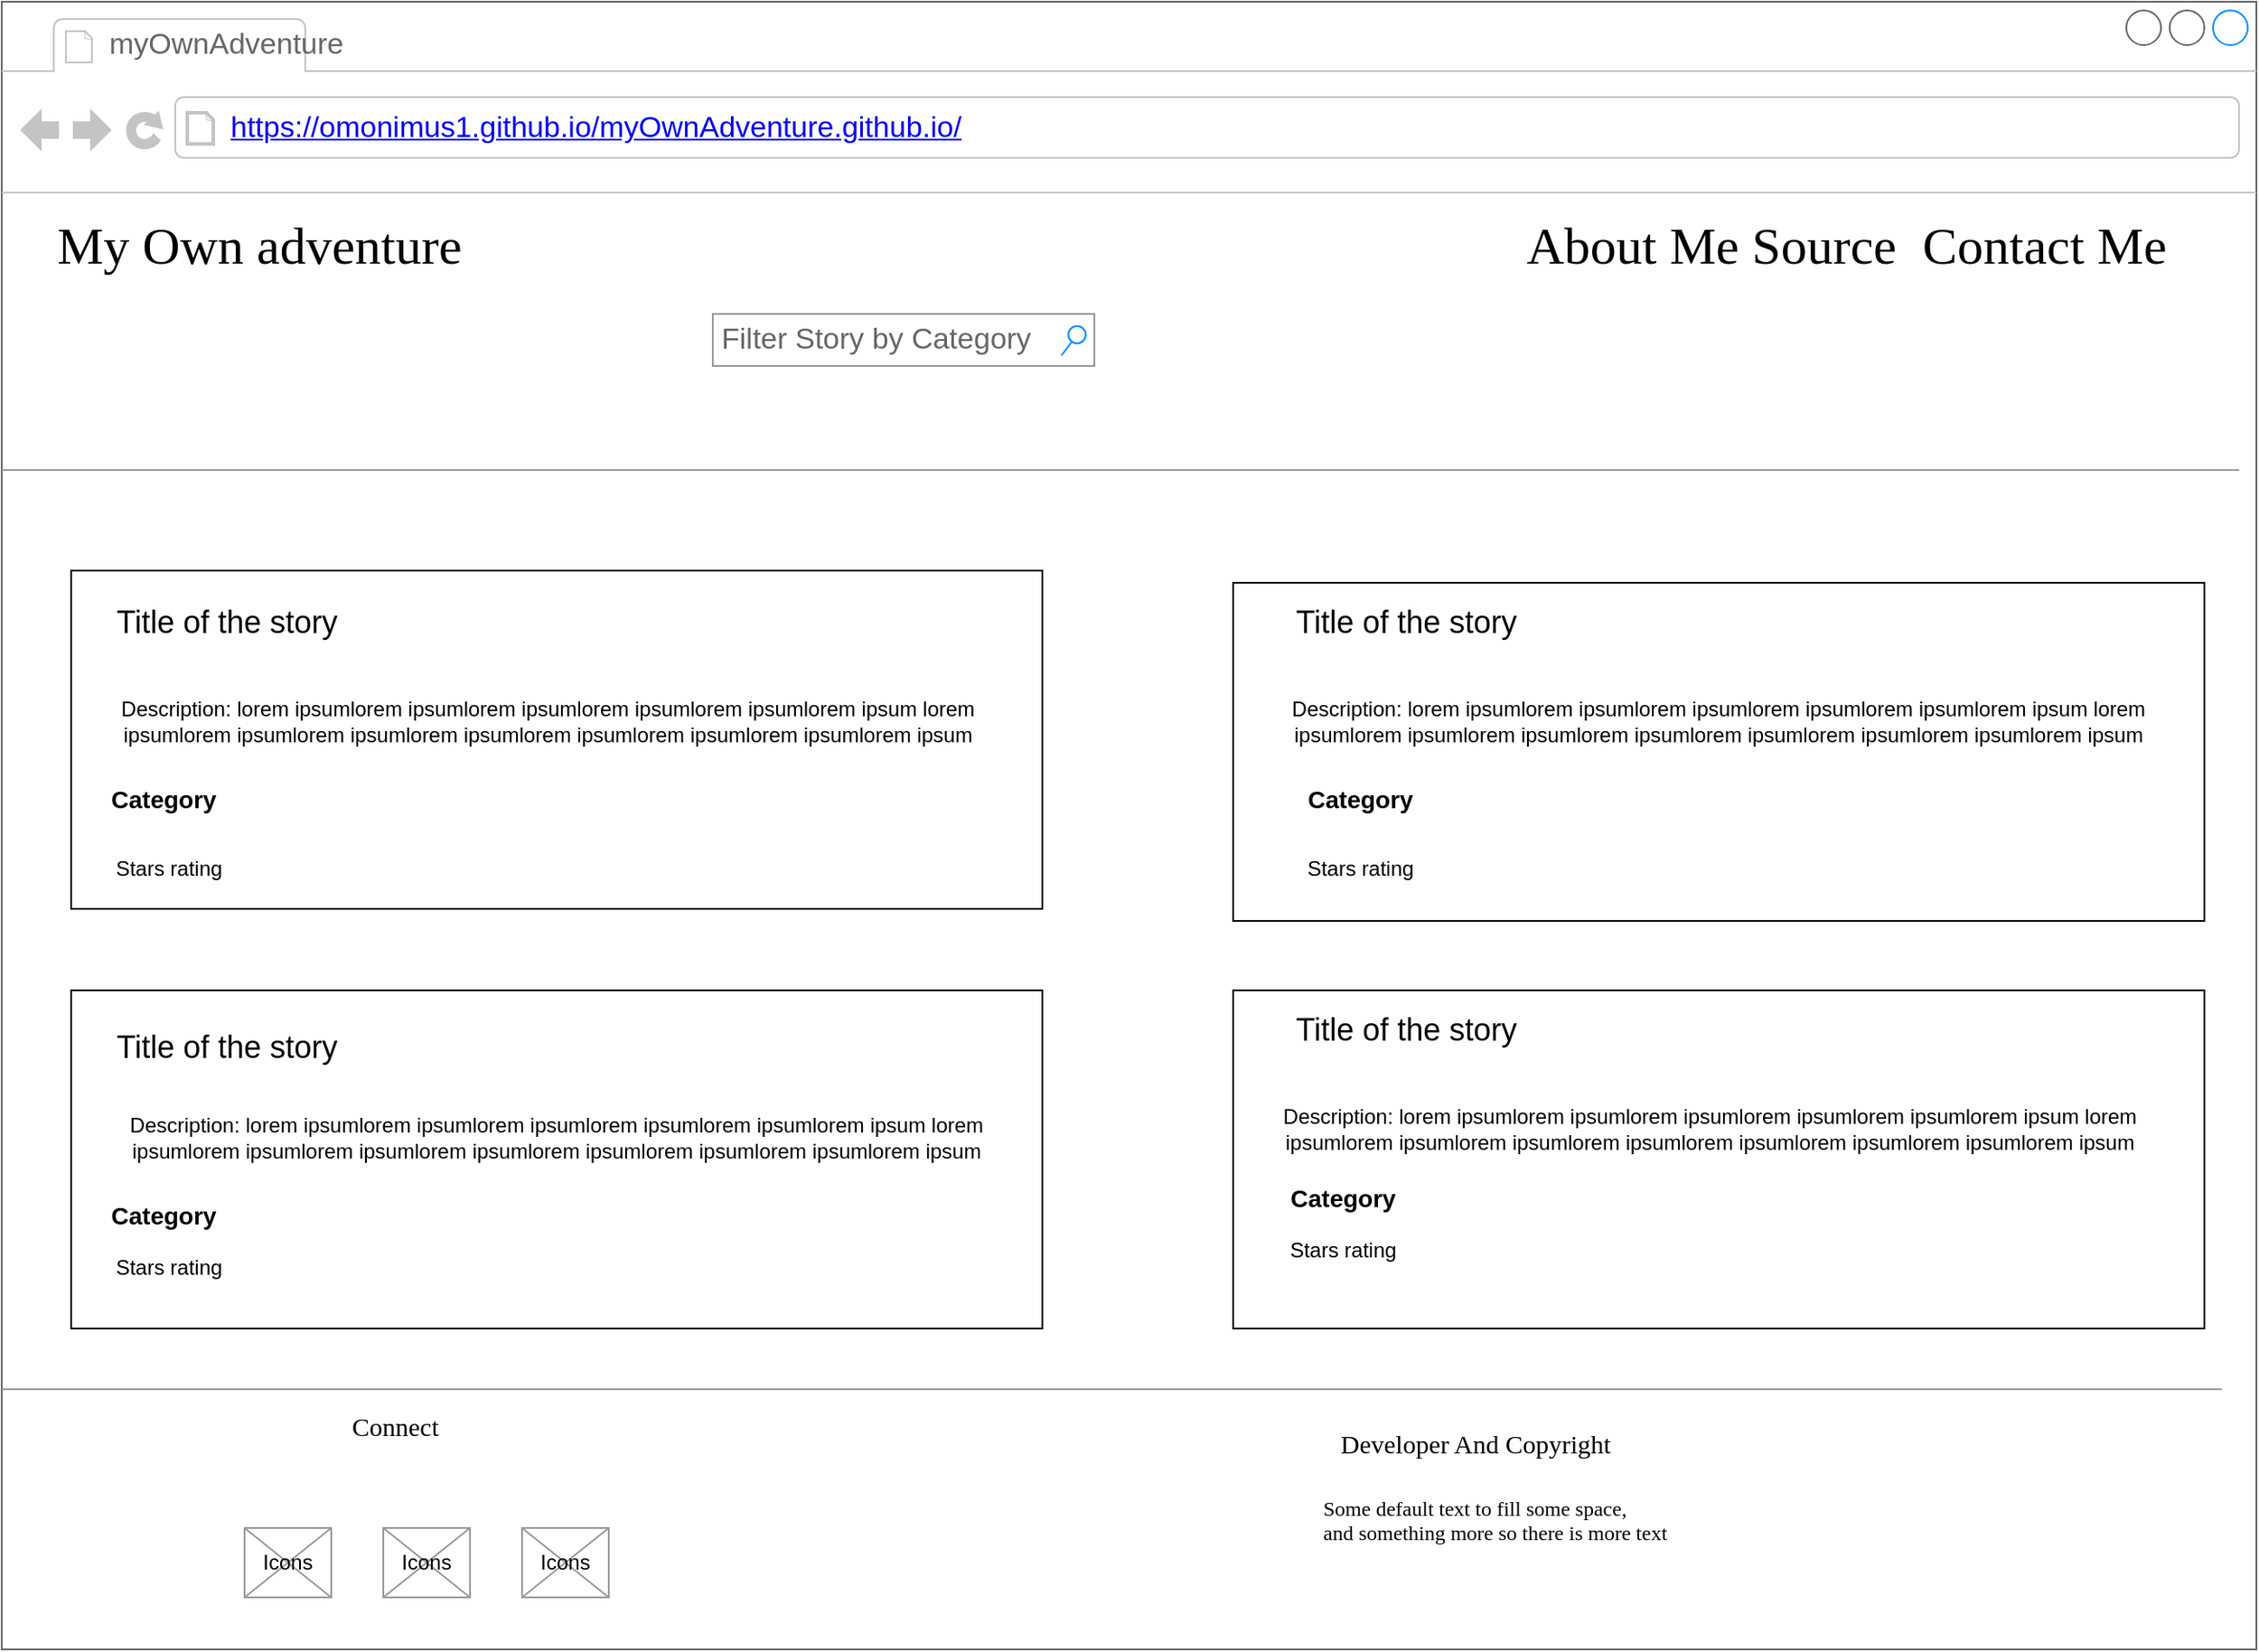 <mxfile version="12.7.6" type="github">
  <diagram name="Page-1" id="2cc2dc42-3aac-f2a9-1cec-7a8b7cbee084">
    <mxGraphModel dx="3882" dy="1228" grid="1" gridSize="10" guides="1" tooltips="1" connect="1" arrows="1" fold="1" page="1" pageScale="1" pageWidth="1100" pageHeight="850" background="#ffffff" math="0" shadow="0">
      <root>
        <mxCell id="0" />
        <mxCell id="1" parent="0" />
        <mxCell id="7026571954dc6520-1" value="" style="strokeWidth=1;shadow=0;dashed=0;align=center;html=1;shape=mxgraph.mockup.containers.browserWindow;rSize=0;strokeColor=#666666;mainText=,;recursiveResize=0;rounded=0;labelBackgroundColor=none;fontFamily=Verdana;fontSize=12" parent="1" vertex="1">
          <mxGeometry x="-280" y="20" width="1300" height="950" as="geometry" />
        </mxCell>
        <mxCell id="7026571954dc6520-2" value="myOwnAdventure" style="strokeWidth=1;shadow=0;dashed=0;align=center;html=1;shape=mxgraph.mockup.containers.anchor;fontSize=17;fontColor=#666666;align=left;" parent="7026571954dc6520-1" vertex="1">
          <mxGeometry x="60" y="12" width="110" height="26" as="geometry" />
        </mxCell>
        <mxCell id="7026571954dc6520-3" value="&lt;a href=&quot;https://omonimus1.github.io/myOwnAdventure.github.io/&quot;&gt;https://omonimus1.github.io/myOwnAdventure.github.io/&lt;/a&gt;" style="strokeWidth=1;shadow=0;dashed=0;align=center;html=1;shape=mxgraph.mockup.containers.anchor;rSize=0;fontSize=17;fontColor=#666666;align=left;" parent="7026571954dc6520-1" vertex="1">
          <mxGeometry x="130" y="60" width="250" height="26" as="geometry" />
        </mxCell>
        <mxCell id="7026571954dc6520-4" value="My Own adventure&amp;nbsp; &amp;nbsp; &amp;nbsp; &amp;nbsp; &amp;nbsp; &amp;nbsp; &amp;nbsp; &amp;nbsp; &amp;nbsp; &amp;nbsp; &amp;nbsp; &amp;nbsp; &amp;nbsp; &amp;nbsp; &amp;nbsp; &amp;nbsp; &amp;nbsp; &amp;nbsp; &amp;nbsp; &amp;nbsp; &amp;nbsp; &amp;nbsp; &amp;nbsp; &amp;nbsp; &amp;nbsp; &amp;nbsp; &amp;nbsp;" style="text;html=1;points=[];align=left;verticalAlign=top;spacingTop=-4;fontSize=30;fontFamily=Verdana" parent="7026571954dc6520-1" vertex="1">
          <mxGeometry x="30" y="120" width="240" height="50" as="geometry" />
        </mxCell>
        <mxCell id="7026571954dc6520-14" value="Filter Story by Category" style="strokeWidth=1;shadow=0;dashed=0;align=center;html=1;shape=mxgraph.mockup.forms.searchBox;strokeColor=#999999;mainText=;strokeColor2=#008cff;fontColor=#666666;fontSize=17;align=left;spacingLeft=3;rounded=0;labelBackgroundColor=none;" parent="7026571954dc6520-1" vertex="1">
          <mxGeometry x="410" y="180" width="220" height="30" as="geometry" />
        </mxCell>
        <mxCell id="7026571954dc6520-15" value="" style="verticalLabelPosition=bottom;shadow=0;dashed=0;align=center;html=1;verticalAlign=top;strokeWidth=1;shape=mxgraph.mockup.markup.line;strokeColor=#999999;rounded=0;labelBackgroundColor=none;fillColor=#ffffff;fontFamily=Verdana;fontSize=12;fontColor=#000000;" parent="7026571954dc6520-1" vertex="1">
          <mxGeometry y="260" width="1290" height="20" as="geometry" />
        </mxCell>
        <mxCell id="7026571954dc6520-20" value="Some default text to fill some space, and&amp;nbsp;&lt;span&gt;something more so there is more text&lt;/span&gt;" style="text;html=1;points=[];align=left;verticalAlign=top;spacingTop=-4;fontSize=12;fontFamily=Verdana;whiteSpace=wrap;" parent="7026571954dc6520-1" vertex="1">
          <mxGeometry x="760" y="859" width="240" height="40" as="geometry" />
        </mxCell>
        <mxCell id="7026571954dc6520-21" value="" style="verticalLabelPosition=bottom;shadow=0;dashed=0;align=center;html=1;verticalAlign=top;strokeWidth=1;shape=mxgraph.mockup.markup.line;strokeColor=#999999;rounded=0;labelBackgroundColor=none;fillColor=#ffffff;fontFamily=Verdana;fontSize=12;fontColor=#000000;" parent="7026571954dc6520-1" vertex="1">
          <mxGeometry y="790" width="1280" height="20" as="geometry" />
        </mxCell>
        <mxCell id="7026571954dc6520-22" value="" style="verticalLabelPosition=bottom;shadow=0;dashed=0;align=center;html=1;verticalAlign=top;strokeWidth=1;shape=mxgraph.mockup.graphics.simpleIcon;strokeColor=#999999;fillColor=#ffffff;rounded=0;labelBackgroundColor=none;fontFamily=Verdana;fontSize=12;fontColor=#000000;" parent="7026571954dc6520-1" vertex="1">
          <mxGeometry x="220" y="880" width="50" height="40" as="geometry" />
        </mxCell>
        <mxCell id="7026571954dc6520-31" value="Connect&amp;nbsp;" style="text;html=1;points=[];align=left;verticalAlign=top;spacingTop=-4;fontSize=15;fontFamily=Verdana" parent="7026571954dc6520-1" vertex="1">
          <mxGeometry x="200" y="810" width="70" height="30" as="geometry" />
        </mxCell>
        <mxCell id="7026571954dc6520-32" value="Developer And Copyright" style="text;html=1;points=[];align=left;verticalAlign=top;spacingTop=-4;fontSize=15;fontFamily=Verdana" parent="7026571954dc6520-1" vertex="1">
          <mxGeometry x="770" y="820" width="170" height="30" as="geometry" />
        </mxCell>
        <mxCell id="wIods1u7_9_9RJ0zmhsb-2" value="" style="verticalLabelPosition=bottom;shadow=0;dashed=0;align=center;html=1;verticalAlign=top;strokeWidth=1;shape=mxgraph.mockup.graphics.simpleIcon;strokeColor=#999999;fillColor=#ffffff;rounded=0;labelBackgroundColor=none;fontFamily=Verdana;fontSize=12;fontColor=#000000;" parent="7026571954dc6520-1" vertex="1">
          <mxGeometry x="300" y="880" width="50" height="40" as="geometry" />
        </mxCell>
        <mxCell id="wIods1u7_9_9RJ0zmhsb-3" value="" style="verticalLabelPosition=bottom;shadow=0;dashed=0;align=center;html=1;verticalAlign=top;strokeWidth=1;shape=mxgraph.mockup.graphics.simpleIcon;strokeColor=#999999;fillColor=#ffffff;rounded=0;labelBackgroundColor=none;fontFamily=Verdana;fontSize=12;fontColor=#000000;" parent="7026571954dc6520-1" vertex="1">
          <mxGeometry x="140" y="880" width="50" height="40" as="geometry" />
        </mxCell>
        <mxCell id="wIods1u7_9_9RJ0zmhsb-7" value="&lt;span style=&quot;font-family: &amp;#34;verdana&amp;#34; ; font-size: 30px ; text-align: left ; white-space: nowrap&quot;&gt;&amp;nbsp;About Me Source&amp;nbsp; Contact Me&lt;/span&gt;" style="text;html=1;strokeColor=none;fillColor=none;align=center;verticalAlign=middle;whiteSpace=wrap;rounded=0;" parent="7026571954dc6520-1" vertex="1">
          <mxGeometry x="870" y="120" width="380" height="40" as="geometry" />
        </mxCell>
        <mxCell id="wIods1u7_9_9RJ0zmhsb-8" value="" style="rounded=0;whiteSpace=wrap;html=1;" parent="7026571954dc6520-1" vertex="1">
          <mxGeometry x="710" y="335" width="560" height="195" as="geometry" />
        </mxCell>
        <mxCell id="wIods1u7_9_9RJ0zmhsb-9" value="&lt;font style=&quot;font-size: 18px&quot;&gt;Title of the story&lt;/font&gt;" style="text;html=1;strokeColor=none;fillColor=none;align=center;verticalAlign=middle;whiteSpace=wrap;rounded=0;" parent="7026571954dc6520-1" vertex="1">
          <mxGeometry x="730" y="345" width="160" height="25" as="geometry" />
        </mxCell>
        <mxCell id="wIods1u7_9_9RJ0zmhsb-10" value="Description: lorem ipsumlorem ipsumlorem ipsumlorem ipsumlorem ipsumlorem ipsum lorem ipsumlorem ipsumlorem ipsumlorem ipsumlorem ipsumlorem ipsumlorem ipsumlorem ipsum" style="text;html=1;strokeColor=none;fillColor=none;align=center;verticalAlign=middle;whiteSpace=wrap;rounded=0;" parent="7026571954dc6520-1" vertex="1">
          <mxGeometry x="725" y="380" width="530" height="70" as="geometry" />
        </mxCell>
        <mxCell id="wIods1u7_9_9RJ0zmhsb-11" value="&lt;b&gt;&lt;font style=&quot;font-size: 14px&quot;&gt;Category&lt;/font&gt;&lt;/b&gt;" style="text;html=1;strokeColor=none;fillColor=none;align=center;verticalAlign=middle;whiteSpace=wrap;rounded=0;" parent="7026571954dc6520-1" vertex="1">
          <mxGeometry x="747" y="440" width="73" height="40" as="geometry" />
        </mxCell>
        <mxCell id="wIods1u7_9_9RJ0zmhsb-12" value="Stars rating" style="text;html=1;strokeColor=none;fillColor=none;align=center;verticalAlign=middle;whiteSpace=wrap;rounded=0;" parent="7026571954dc6520-1" vertex="1">
          <mxGeometry x="747" y="480" width="73" height="40" as="geometry" />
        </mxCell>
        <mxCell id="wIods1u7_9_9RJ0zmhsb-13" value="" style="rounded=0;whiteSpace=wrap;html=1;" parent="7026571954dc6520-1" vertex="1">
          <mxGeometry x="40" y="328" width="560" height="195" as="geometry" />
        </mxCell>
        <mxCell id="wIods1u7_9_9RJ0zmhsb-14" value="" style="rounded=0;whiteSpace=wrap;html=1;" parent="7026571954dc6520-1" vertex="1">
          <mxGeometry x="40" y="570" width="560" height="195" as="geometry" />
        </mxCell>
        <mxCell id="wIods1u7_9_9RJ0zmhsb-15" value="" style="rounded=0;whiteSpace=wrap;html=1;" parent="7026571954dc6520-1" vertex="1">
          <mxGeometry x="710" y="570" width="560" height="195" as="geometry" />
        </mxCell>
        <mxCell id="wIods1u7_9_9RJ0zmhsb-16" value="&lt;font style=&quot;font-size: 18px&quot;&gt;Title of the story&lt;/font&gt;" style="text;html=1;strokeColor=none;fillColor=none;align=center;verticalAlign=middle;whiteSpace=wrap;rounded=0;" parent="7026571954dc6520-1" vertex="1">
          <mxGeometry x="50" y="345" width="160" height="25" as="geometry" />
        </mxCell>
        <mxCell id="wIods1u7_9_9RJ0zmhsb-17" value="&lt;font style=&quot;font-size: 18px&quot;&gt;Title of the story&lt;/font&gt;" style="text;html=1;strokeColor=none;fillColor=none;align=center;verticalAlign=middle;whiteSpace=wrap;rounded=0;" parent="7026571954dc6520-1" vertex="1">
          <mxGeometry x="730" y="580" width="160" height="25" as="geometry" />
        </mxCell>
        <mxCell id="wIods1u7_9_9RJ0zmhsb-18" value="&lt;font style=&quot;font-size: 18px&quot;&gt;Title of the story&lt;/font&gt;" style="text;html=1;strokeColor=none;fillColor=none;align=center;verticalAlign=middle;whiteSpace=wrap;rounded=0;" parent="7026571954dc6520-1" vertex="1">
          <mxGeometry x="50" y="590" width="160" height="25" as="geometry" />
        </mxCell>
        <mxCell id="wIods1u7_9_9RJ0zmhsb-19" value="Description: lorem ipsumlorem ipsumlorem ipsumlorem ipsumlorem ipsumlorem ipsum lorem ipsumlorem ipsumlorem ipsumlorem ipsumlorem ipsumlorem ipsumlorem ipsumlorem ipsum" style="text;html=1;strokeColor=none;fillColor=none;align=center;verticalAlign=middle;whiteSpace=wrap;rounded=0;" parent="7026571954dc6520-1" vertex="1">
          <mxGeometry x="50" y="380" width="530" height="70" as="geometry" />
        </mxCell>
        <mxCell id="wIods1u7_9_9RJ0zmhsb-20" value="Description: lorem ipsumlorem ipsumlorem ipsumlorem ipsumlorem ipsumlorem ipsum lorem ipsumlorem ipsumlorem ipsumlorem ipsumlorem ipsumlorem ipsumlorem ipsumlorem ipsum" style="text;html=1;strokeColor=none;fillColor=none;align=center;verticalAlign=middle;whiteSpace=wrap;rounded=0;" parent="7026571954dc6520-1" vertex="1">
          <mxGeometry x="720" y="615" width="530" height="70" as="geometry" />
        </mxCell>
        <mxCell id="wIods1u7_9_9RJ0zmhsb-21" value="Description: lorem ipsumlorem ipsumlorem ipsumlorem ipsumlorem ipsumlorem ipsum lorem ipsumlorem ipsumlorem ipsumlorem ipsumlorem ipsumlorem ipsumlorem ipsumlorem ipsum" style="text;html=1;strokeColor=none;fillColor=none;align=center;verticalAlign=middle;whiteSpace=wrap;rounded=0;" parent="7026571954dc6520-1" vertex="1">
          <mxGeometry x="55" y="620" width="530" height="70" as="geometry" />
        </mxCell>
        <mxCell id="wIods1u7_9_9RJ0zmhsb-22" value="&lt;b&gt;&lt;font style=&quot;font-size: 14px&quot;&gt;Category&lt;/font&gt;&lt;/b&gt;" style="text;html=1;strokeColor=none;fillColor=none;align=center;verticalAlign=middle;whiteSpace=wrap;rounded=0;" parent="7026571954dc6520-1" vertex="1">
          <mxGeometry x="57" y="440" width="73" height="40" as="geometry" />
        </mxCell>
        <mxCell id="wIods1u7_9_9RJ0zmhsb-23" value="&lt;b&gt;&lt;font style=&quot;font-size: 14px&quot;&gt;Category&lt;/font&gt;&lt;/b&gt;" style="text;html=1;strokeColor=none;fillColor=none;align=center;verticalAlign=middle;whiteSpace=wrap;rounded=0;" parent="7026571954dc6520-1" vertex="1">
          <mxGeometry x="737" y="670" width="73" height="40" as="geometry" />
        </mxCell>
        <mxCell id="wIods1u7_9_9RJ0zmhsb-24" value="&lt;b&gt;&lt;font style=&quot;font-size: 14px&quot;&gt;Category&lt;/font&gt;&lt;/b&gt;" style="text;html=1;strokeColor=none;fillColor=none;align=center;verticalAlign=middle;whiteSpace=wrap;rounded=0;" parent="7026571954dc6520-1" vertex="1">
          <mxGeometry x="57" y="680" width="73" height="40" as="geometry" />
        </mxCell>
        <mxCell id="wIods1u7_9_9RJ0zmhsb-25" value="Stars rating" style="text;html=1;strokeColor=none;fillColor=none;align=center;verticalAlign=middle;whiteSpace=wrap;rounded=0;" parent="7026571954dc6520-1" vertex="1">
          <mxGeometry x="60" y="480" width="73" height="40" as="geometry" />
        </mxCell>
        <mxCell id="wIods1u7_9_9RJ0zmhsb-26" value="Stars rating" style="text;html=1;strokeColor=none;fillColor=none;align=center;verticalAlign=middle;whiteSpace=wrap;rounded=0;" parent="7026571954dc6520-1" vertex="1">
          <mxGeometry x="737" y="700" width="73" height="40" as="geometry" />
        </mxCell>
        <mxCell id="wIods1u7_9_9RJ0zmhsb-27" value="Stars rating" style="text;html=1;strokeColor=none;fillColor=none;align=center;verticalAlign=middle;whiteSpace=wrap;rounded=0;" parent="7026571954dc6520-1" vertex="1">
          <mxGeometry x="60" y="710" width="73" height="40" as="geometry" />
        </mxCell>
        <mxCell id="wIods1u7_9_9RJ0zmhsb-28" value="Icons" style="text;html=1;strokeColor=none;fillColor=none;align=center;verticalAlign=middle;whiteSpace=wrap;rounded=0;" parent="7026571954dc6520-1" vertex="1">
          <mxGeometry x="305" y="890" width="40" height="20" as="geometry" />
        </mxCell>
        <mxCell id="wIods1u7_9_9RJ0zmhsb-30" value="Icons" style="text;html=1;strokeColor=none;fillColor=none;align=center;verticalAlign=middle;whiteSpace=wrap;rounded=0;" parent="7026571954dc6520-1" vertex="1">
          <mxGeometry x="225" y="890" width="40" height="20" as="geometry" />
        </mxCell>
        <mxCell id="wIods1u7_9_9RJ0zmhsb-32" value="Icons" style="text;html=1;strokeColor=none;fillColor=none;align=center;verticalAlign=middle;whiteSpace=wrap;rounded=0;" parent="7026571954dc6520-1" vertex="1">
          <mxGeometry x="145" y="890" width="40" height="20" as="geometry" />
        </mxCell>
      </root>
    </mxGraphModel>
  </diagram>
</mxfile>
